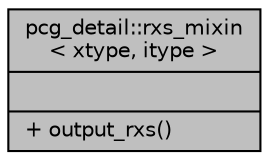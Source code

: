 digraph "pcg_detail::rxs_mixin&lt; xtype, itype &gt;"
{
 // INTERACTIVE_SVG=YES
  bgcolor="transparent";
  edge [fontname="Helvetica",fontsize="10",labelfontname="Helvetica",labelfontsize="10"];
  node [fontname="Helvetica",fontsize="10",shape=record];
  Node1 [label="{pcg_detail::rxs_mixin\l\< xtype, itype \>\n||+ output_rxs()\l}",height=0.2,width=0.4,color="black", fillcolor="grey75", style="filled" fontcolor="black"];
}
